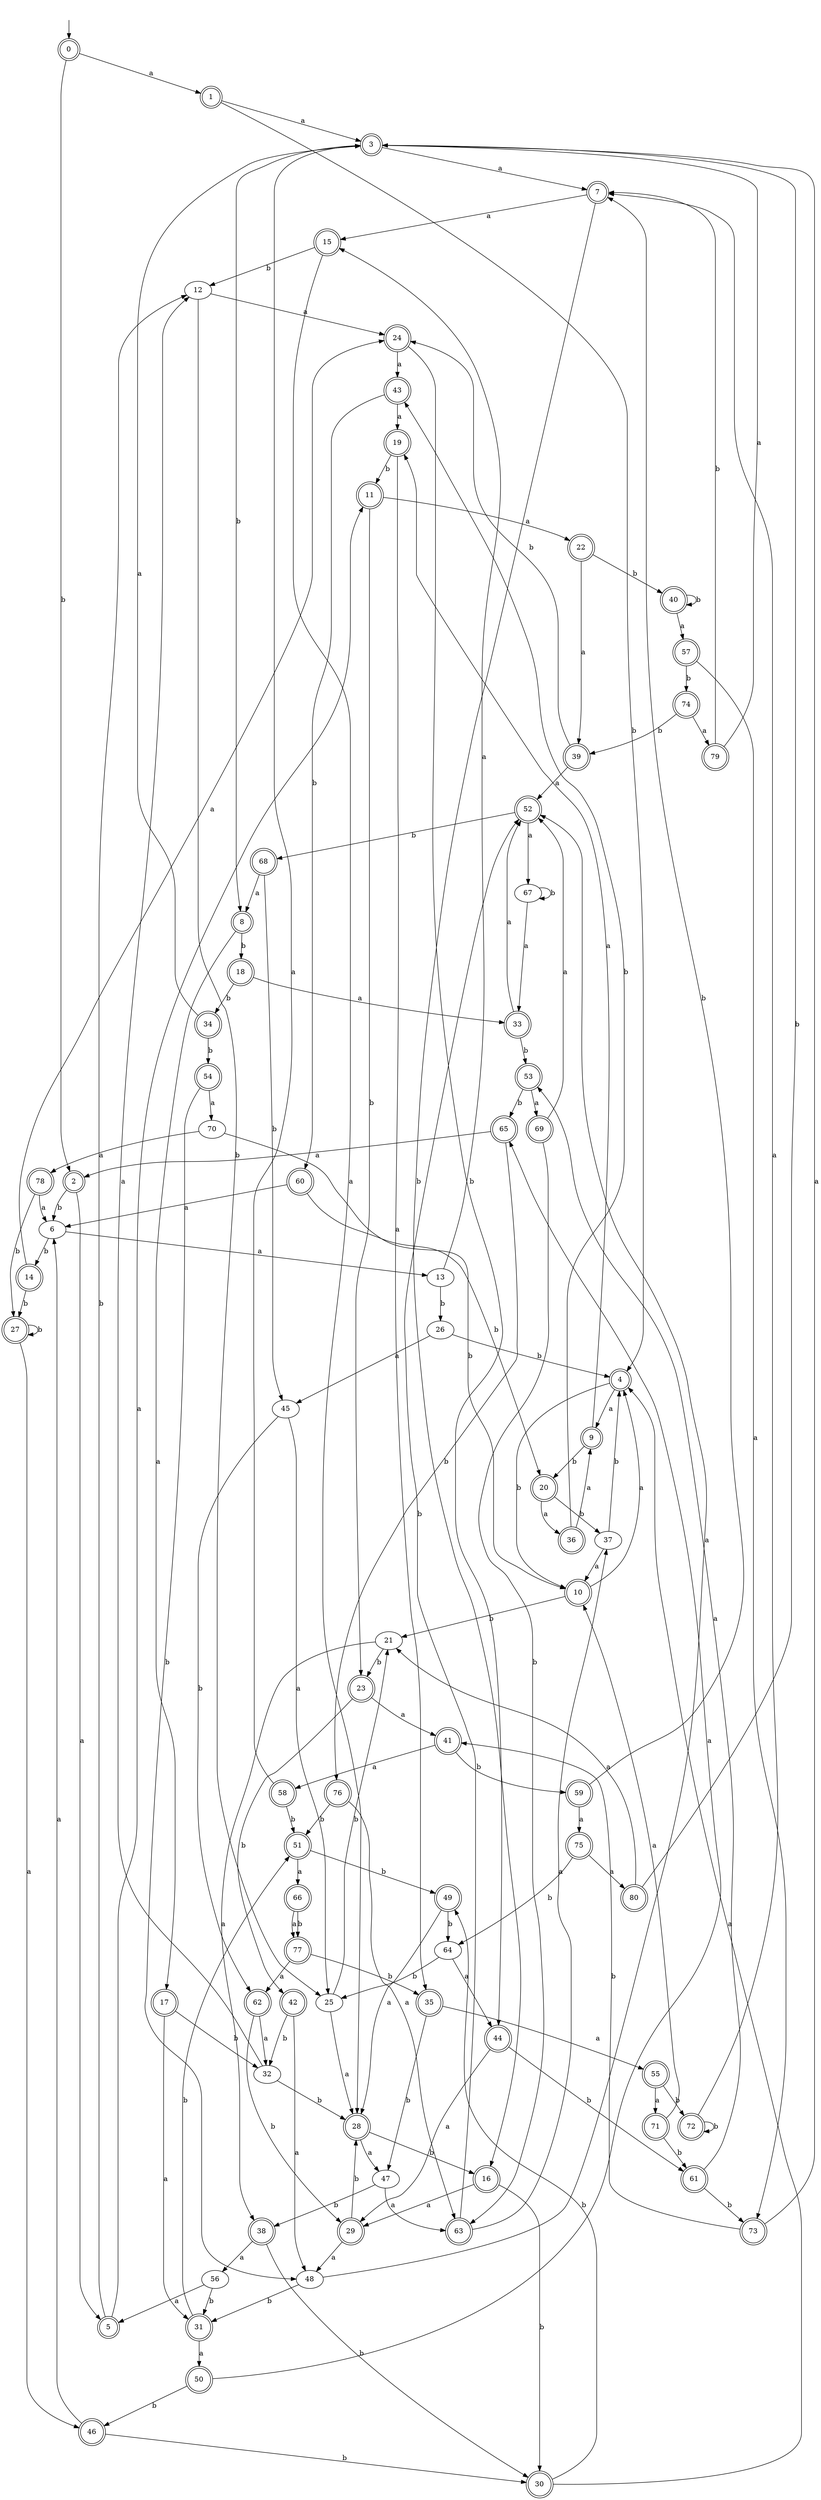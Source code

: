 digraph RandomDFA {
  __start0 [label="", shape=none];
  __start0 -> 0 [label=""];
  0 [shape=circle] [shape=doublecircle]
  0 -> 1 [label="a"]
  0 -> 2 [label="b"]
  1 [shape=doublecircle]
  1 -> 3 [label="a"]
  1 -> 4 [label="b"]
  2 [shape=doublecircle]
  2 -> 5 [label="a"]
  2 -> 6 [label="b"]
  3 [shape=doublecircle]
  3 -> 7 [label="a"]
  3 -> 8 [label="b"]
  4 [shape=doublecircle]
  4 -> 9 [label="a"]
  4 -> 10 [label="b"]
  5 [shape=doublecircle]
  5 -> 11 [label="a"]
  5 -> 12 [label="b"]
  6
  6 -> 13 [label="a"]
  6 -> 14 [label="b"]
  7 [shape=doublecircle]
  7 -> 15 [label="a"]
  7 -> 16 [label="b"]
  8 [shape=doublecircle]
  8 -> 17 [label="a"]
  8 -> 18 [label="b"]
  9 [shape=doublecircle]
  9 -> 19 [label="a"]
  9 -> 20 [label="b"]
  10 [shape=doublecircle]
  10 -> 4 [label="a"]
  10 -> 21 [label="b"]
  11 [shape=doublecircle]
  11 -> 22 [label="a"]
  11 -> 23 [label="b"]
  12
  12 -> 24 [label="a"]
  12 -> 25 [label="b"]
  13
  13 -> 15 [label="a"]
  13 -> 26 [label="b"]
  14 [shape=doublecircle]
  14 -> 24 [label="a"]
  14 -> 27 [label="b"]
  15 [shape=doublecircle]
  15 -> 28 [label="a"]
  15 -> 12 [label="b"]
  16 [shape=doublecircle]
  16 -> 29 [label="a"]
  16 -> 30 [label="b"]
  17 [shape=doublecircle]
  17 -> 31 [label="a"]
  17 -> 32 [label="b"]
  18 [shape=doublecircle]
  18 -> 33 [label="a"]
  18 -> 34 [label="b"]
  19 [shape=doublecircle]
  19 -> 35 [label="a"]
  19 -> 11 [label="b"]
  20 [shape=doublecircle]
  20 -> 36 [label="a"]
  20 -> 37 [label="b"]
  21
  21 -> 38 [label="a"]
  21 -> 23 [label="b"]
  22 [shape=doublecircle]
  22 -> 39 [label="a"]
  22 -> 40 [label="b"]
  23 [shape=doublecircle]
  23 -> 41 [label="a"]
  23 -> 42 [label="b"]
  24 [shape=doublecircle]
  24 -> 43 [label="a"]
  24 -> 44 [label="b"]
  25
  25 -> 28 [label="a"]
  25 -> 21 [label="b"]
  26
  26 -> 45 [label="a"]
  26 -> 4 [label="b"]
  27 [shape=doublecircle]
  27 -> 46 [label="a"]
  27 -> 27 [label="b"]
  28 [shape=doublecircle]
  28 -> 47 [label="a"]
  28 -> 16 [label="b"]
  29 [shape=doublecircle]
  29 -> 48 [label="a"]
  29 -> 28 [label="b"]
  30 [shape=doublecircle]
  30 -> 4 [label="a"]
  30 -> 49 [label="b"]
  31 [shape=doublecircle]
  31 -> 50 [label="a"]
  31 -> 51 [label="b"]
  32
  32 -> 12 [label="a"]
  32 -> 28 [label="b"]
  33 [shape=doublecircle]
  33 -> 52 [label="a"]
  33 -> 53 [label="b"]
  34 [shape=doublecircle]
  34 -> 3 [label="a"]
  34 -> 54 [label="b"]
  35 [shape=doublecircle]
  35 -> 55 [label="a"]
  35 -> 47 [label="b"]
  36 [shape=doublecircle]
  36 -> 9 [label="a"]
  36 -> 43 [label="b"]
  37
  37 -> 10 [label="a"]
  37 -> 4 [label="b"]
  38 [shape=doublecircle]
  38 -> 56 [label="a"]
  38 -> 30 [label="b"]
  39 [shape=doublecircle]
  39 -> 52 [label="a"]
  39 -> 24 [label="b"]
  40 [shape=doublecircle]
  40 -> 57 [label="a"]
  40 -> 40 [label="b"]
  41 [shape=doublecircle]
  41 -> 58 [label="a"]
  41 -> 59 [label="b"]
  42 [shape=doublecircle]
  42 -> 48 [label="a"]
  42 -> 32 [label="b"]
  43 [shape=doublecircle]
  43 -> 19 [label="a"]
  43 -> 60 [label="b"]
  44 [shape=doublecircle]
  44 -> 29 [label="a"]
  44 -> 61 [label="b"]
  45
  45 -> 25 [label="a"]
  45 -> 62 [label="b"]
  46 [shape=doublecircle]
  46 -> 6 [label="a"]
  46 -> 30 [label="b"]
  47
  47 -> 63 [label="a"]
  47 -> 38 [label="b"]
  48
  48 -> 52 [label="a"]
  48 -> 31 [label="b"]
  49 [shape=doublecircle]
  49 -> 28 [label="a"]
  49 -> 64 [label="b"]
  50 [shape=doublecircle]
  50 -> 65 [label="a"]
  50 -> 46 [label="b"]
  51 [shape=doublecircle]
  51 -> 66 [label="a"]
  51 -> 49 [label="b"]
  52 [shape=doublecircle]
  52 -> 67 [label="a"]
  52 -> 68 [label="b"]
  53 [shape=doublecircle]
  53 -> 69 [label="a"]
  53 -> 65 [label="b"]
  54 [shape=doublecircle]
  54 -> 70 [label="a"]
  54 -> 48 [label="b"]
  55 [shape=doublecircle]
  55 -> 71 [label="a"]
  55 -> 72 [label="b"]
  56
  56 -> 5 [label="a"]
  56 -> 31 [label="b"]
  57 [shape=doublecircle]
  57 -> 73 [label="a"]
  57 -> 74 [label="b"]
  58 [shape=doublecircle]
  58 -> 3 [label="a"]
  58 -> 51 [label="b"]
  59 [shape=doublecircle]
  59 -> 75 [label="a"]
  59 -> 7 [label="b"]
  60 [shape=doublecircle]
  60 -> 6 [label="a"]
  60 -> 20 [label="b"]
  61 [shape=doublecircle]
  61 -> 53 [label="a"]
  61 -> 73 [label="b"]
  62 [shape=doublecircle]
  62 -> 32 [label="a"]
  62 -> 29 [label="b"]
  63 [shape=doublecircle]
  63 -> 37 [label="a"]
  63 -> 52 [label="b"]
  64
  64 -> 44 [label="a"]
  64 -> 25 [label="b"]
  65 [shape=doublecircle]
  65 -> 2 [label="a"]
  65 -> 76 [label="b"]
  66 [shape=doublecircle]
  66 -> 77 [label="a"]
  66 -> 77 [label="b"]
  67
  67 -> 33 [label="a"]
  67 -> 67 [label="b"]
  68 [shape=doublecircle]
  68 -> 8 [label="a"]
  68 -> 45 [label="b"]
  69 [shape=doublecircle]
  69 -> 52 [label="a"]
  69 -> 63 [label="b"]
  70
  70 -> 78 [label="a"]
  70 -> 10 [label="b"]
  71 [shape=doublecircle]
  71 -> 10 [label="a"]
  71 -> 61 [label="b"]
  72 [shape=doublecircle]
  72 -> 7 [label="a"]
  72 -> 72 [label="b"]
  73 [shape=doublecircle]
  73 -> 3 [label="a"]
  73 -> 41 [label="b"]
  74 [shape=doublecircle]
  74 -> 79 [label="a"]
  74 -> 39 [label="b"]
  75 [shape=doublecircle]
  75 -> 80 [label="a"]
  75 -> 64 [label="b"]
  76 [shape=doublecircle]
  76 -> 63 [label="a"]
  76 -> 51 [label="b"]
  77 [shape=doublecircle]
  77 -> 62 [label="a"]
  77 -> 35 [label="b"]
  78 [shape=doublecircle]
  78 -> 6 [label="a"]
  78 -> 27 [label="b"]
  79 [shape=doublecircle]
  79 -> 3 [label="a"]
  79 -> 7 [label="b"]
  80 [shape=doublecircle]
  80 -> 21 [label="a"]
  80 -> 3 [label="b"]
}
